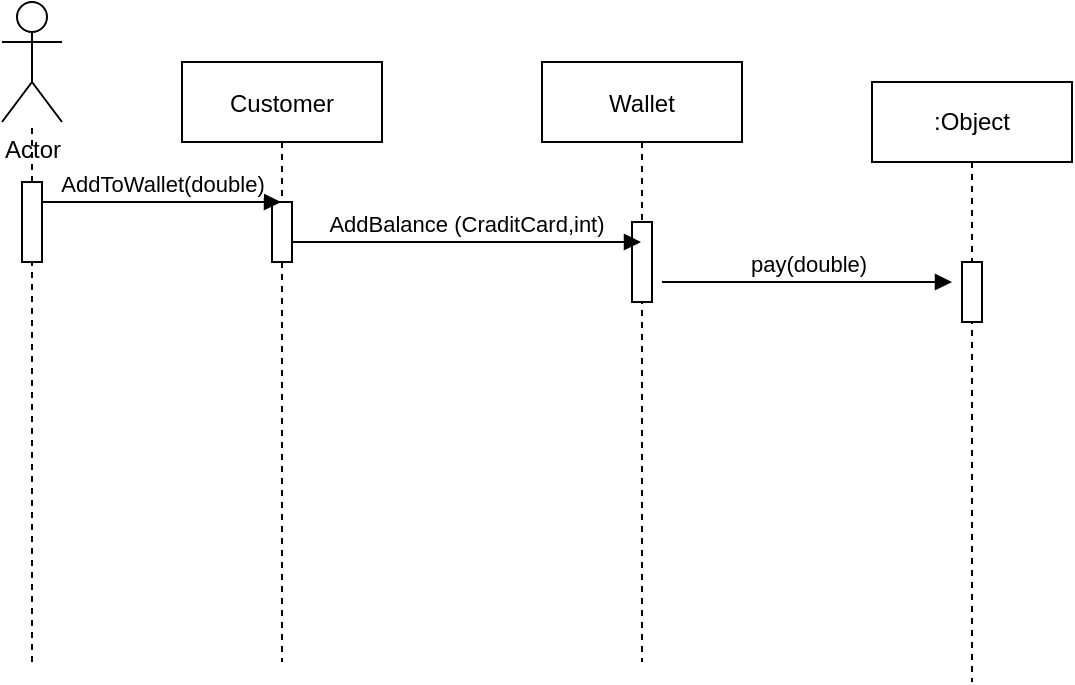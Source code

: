 <mxfile version="13.9.9" type="device"><diagram id="kgpKYQtTHZ0yAKxKKP6v" name="Page-1"><mxGraphModel dx="753" dy="341" grid="1" gridSize="10" guides="1" tooltips="1" connect="1" arrows="1" fold="1" page="1" pageScale="1" pageWidth="850" pageHeight="1100" math="0" shadow="0"><root><mxCell id="0"/><mxCell id="1" parent="0"/><mxCell id="3nuBFxr9cyL0pnOWT2aG-1" value="Customer" style="shape=umlLifeline;perimeter=lifelinePerimeter;container=1;collapsible=0;recursiveResize=0;rounded=0;shadow=0;strokeWidth=1;" parent="1" vertex="1"><mxGeometry x="120" y="80" width="100" height="300" as="geometry"/></mxCell><mxCell id="3nuBFxr9cyL0pnOWT2aG-2" value="" style="points=[];perimeter=orthogonalPerimeter;rounded=0;shadow=0;strokeWidth=1;" parent="3nuBFxr9cyL0pnOWT2aG-1" vertex="1"><mxGeometry x="45" y="70" width="10" height="30" as="geometry"/></mxCell><mxCell id="3nuBFxr9cyL0pnOWT2aG-5" value="Wallet" style="shape=umlLifeline;perimeter=lifelinePerimeter;container=1;collapsible=0;recursiveResize=0;rounded=0;shadow=0;strokeWidth=1;" parent="1" vertex="1"><mxGeometry x="300" y="80" width="100" height="300" as="geometry"/></mxCell><mxCell id="3nuBFxr9cyL0pnOWT2aG-6" value="" style="points=[];perimeter=orthogonalPerimeter;rounded=0;shadow=0;strokeWidth=1;" parent="3nuBFxr9cyL0pnOWT2aG-5" vertex="1"><mxGeometry x="45" y="80" width="10" height="40" as="geometry"/></mxCell><mxCell id="3nuBFxr9cyL0pnOWT2aG-8" value="AddBalance (CraditCard,int)" style="verticalAlign=bottom;endArrow=block;shadow=0;strokeWidth=1;" parent="1" source="3nuBFxr9cyL0pnOWT2aG-2" target="3nuBFxr9cyL0pnOWT2aG-5" edge="1"><mxGeometry relative="1" as="geometry"><mxPoint x="275" y="160" as="sourcePoint"/><Array as="points"><mxPoint x="240" y="170"/></Array><mxPoint as="offset"/></mxGeometry></mxCell><mxCell id="NBXlO63M6x3RCuAP_O7t-1" value="Actor" style="shape=umlActor;verticalLabelPosition=bottom;verticalAlign=top;html=1;outlineConnect=0;" vertex="1" parent="1"><mxGeometry x="30" y="50" width="30" height="60" as="geometry"/></mxCell><mxCell id="NBXlO63M6x3RCuAP_O7t-4" value="pay(double)" style="html=1;verticalAlign=bottom;endArrow=block;" edge="1" parent="1"><mxGeometry width="80" relative="1" as="geometry"><mxPoint x="360" y="190" as="sourcePoint"/><mxPoint x="505" y="190" as="targetPoint"/></mxGeometry></mxCell><mxCell id="NBXlO63M6x3RCuAP_O7t-6" value=":Object" style="shape=umlLifeline;perimeter=lifelinePerimeter;whiteSpace=wrap;html=1;container=1;collapsible=0;recursiveResize=0;outlineConnect=0;" vertex="1" parent="1"><mxGeometry x="465" y="90" width="100" height="300" as="geometry"/></mxCell><mxCell id="NBXlO63M6x3RCuAP_O7t-7" value="" style="html=1;points=[];perimeter=orthogonalPerimeter;" vertex="1" parent="1"><mxGeometry x="510" y="180" width="10" height="30" as="geometry"/></mxCell><mxCell id="NBXlO63M6x3RCuAP_O7t-9" value="" style="endArrow=none;dashed=1;html=1;" edge="1" parent="1" target="NBXlO63M6x3RCuAP_O7t-1"><mxGeometry width="50" height="50" relative="1" as="geometry"><mxPoint x="45" y="380" as="sourcePoint"/><mxPoint x="45" y="150" as="targetPoint"/><Array as="points"><mxPoint x="45" y="270"/></Array></mxGeometry></mxCell><mxCell id="NBXlO63M6x3RCuAP_O7t-13" value="" style="html=1;points=[];perimeter=orthogonalPerimeter;" vertex="1" parent="1"><mxGeometry x="40" y="140" width="10" height="40" as="geometry"/></mxCell><mxCell id="NBXlO63M6x3RCuAP_O7t-14" value="AddToWallet(double)" style="html=1;verticalAlign=bottom;endArrow=block;" edge="1" parent="1" target="3nuBFxr9cyL0pnOWT2aG-1"><mxGeometry width="80" relative="1" as="geometry"><mxPoint x="50" y="150" as="sourcePoint"/><mxPoint x="120" y="150" as="targetPoint"/></mxGeometry></mxCell></root></mxGraphModel></diagram></mxfile>